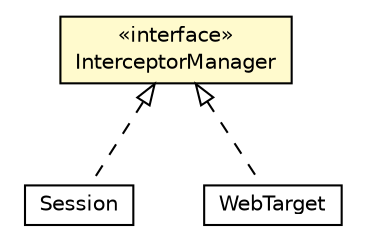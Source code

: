 #!/usr/local/bin/dot
#
# Class diagram 
# Generated by UMLGraph version R5_6-24-gf6e263 (http://www.umlgraph.org/)
#

digraph G {
	edge [fontname="Helvetica",fontsize=10,labelfontname="Helvetica",labelfontsize=10];
	node [fontname="Helvetica",fontsize=10,shape=plaintext];
	nodesep=0.25;
	ranksep=0.5;
	// io.reinert.requestor.core.InterceptorManager
	c24361 [label=<<table title="io.reinert.requestor.core.InterceptorManager" border="0" cellborder="1" cellspacing="0" cellpadding="2" port="p" bgcolor="lemonChiffon" href="./InterceptorManager.html">
		<tr><td><table border="0" cellspacing="0" cellpadding="1">
<tr><td align="center" balign="center"> &#171;interface&#187; </td></tr>
<tr><td align="center" balign="center"> InterceptorManager </td></tr>
		</table></td></tr>
		</table>>, URL="./InterceptorManager.html", fontname="Helvetica", fontcolor="black", fontsize=10.0];
	// io.reinert.requestor.core.Session
	c24366 [label=<<table title="io.reinert.requestor.core.Session" border="0" cellborder="1" cellspacing="0" cellpadding="2" port="p" href="./Session.html">
		<tr><td><table border="0" cellspacing="0" cellpadding="1">
<tr><td align="center" balign="center"> Session </td></tr>
		</table></td></tr>
		</table>>, URL="./Session.html", fontname="Helvetica", fontcolor="black", fontsize=10.0];
	// io.reinert.requestor.core.WebTarget
	c24427 [label=<<table title="io.reinert.requestor.core.WebTarget" border="0" cellborder="1" cellspacing="0" cellpadding="2" port="p" href="./WebTarget.html">
		<tr><td><table border="0" cellspacing="0" cellpadding="1">
<tr><td align="center" balign="center"> WebTarget </td></tr>
		</table></td></tr>
		</table>>, URL="./WebTarget.html", fontname="Helvetica", fontcolor="black", fontsize=10.0];
	//io.reinert.requestor.core.Session implements io.reinert.requestor.core.InterceptorManager
	c24361:p -> c24366:p [dir=back,arrowtail=empty,style=dashed];
	//io.reinert.requestor.core.WebTarget implements io.reinert.requestor.core.InterceptorManager
	c24361:p -> c24427:p [dir=back,arrowtail=empty,style=dashed];
}

